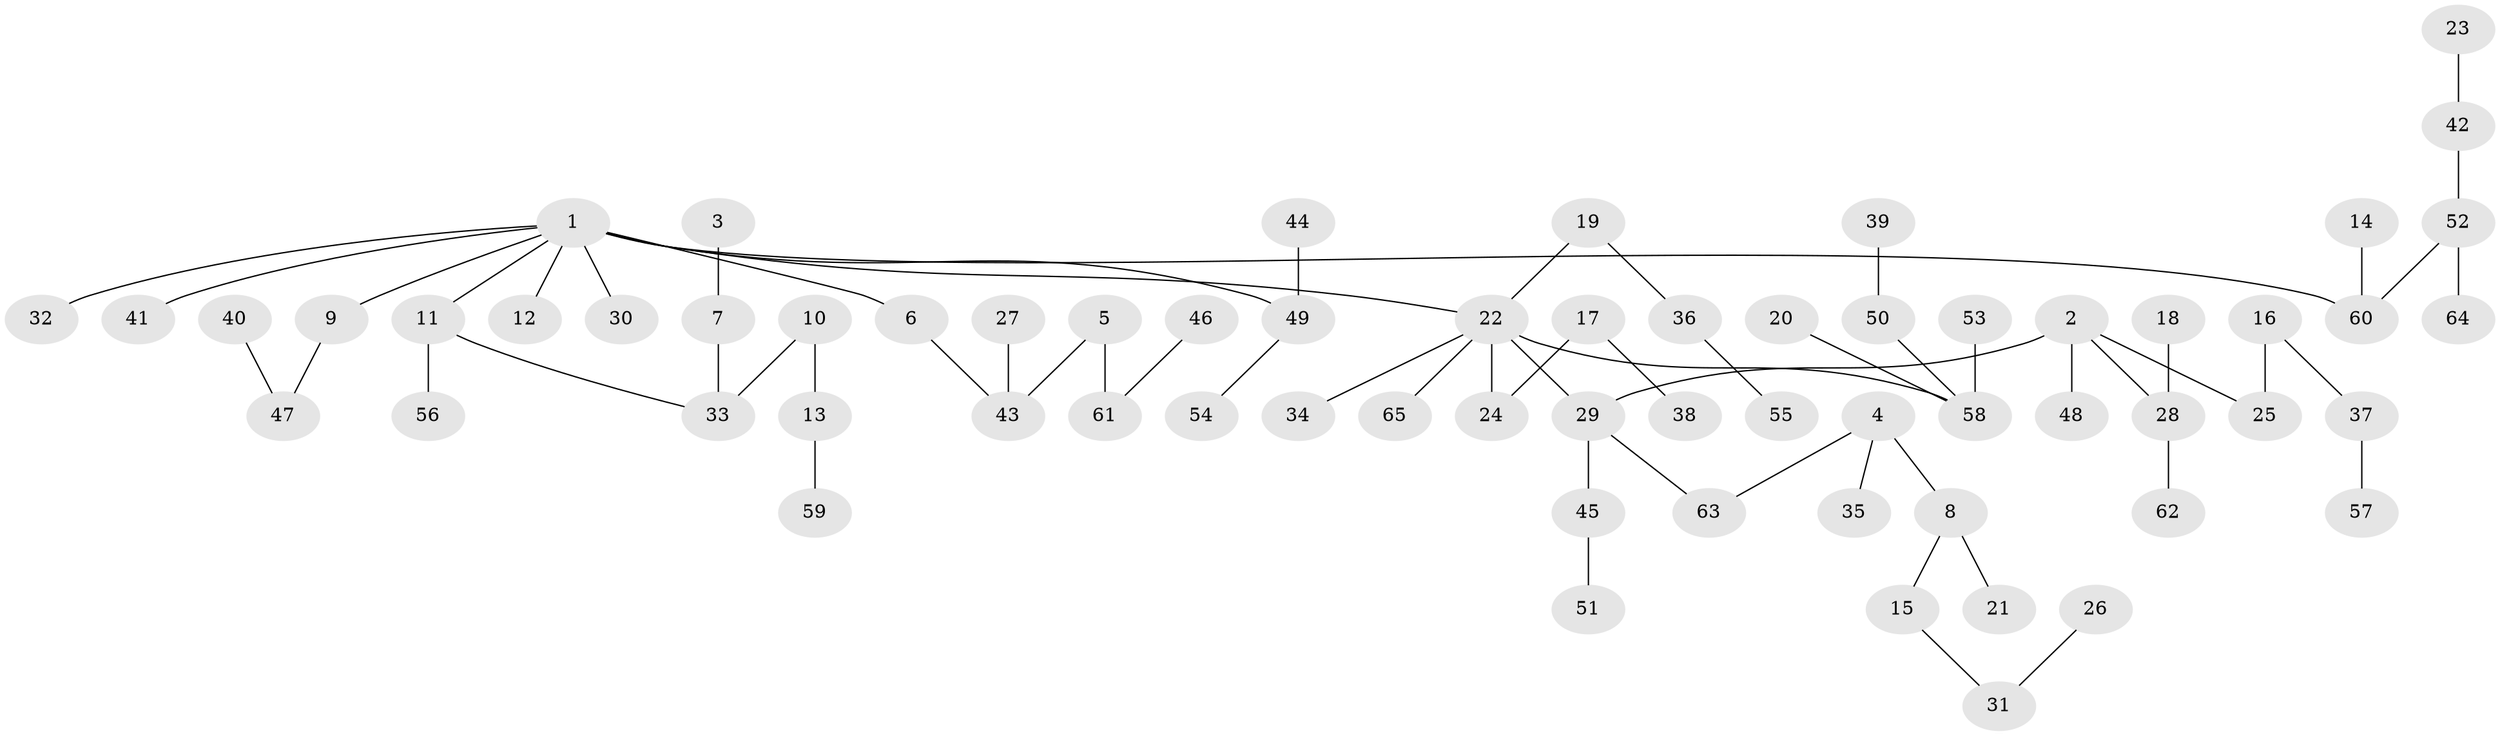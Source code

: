 // original degree distribution, {4: 0.08461538461538462, 6: 0.007692307692307693, 7: 0.007692307692307693, 3: 0.16153846153846155, 5: 0.015384615384615385, 1: 0.46153846153846156, 2: 0.26153846153846155}
// Generated by graph-tools (version 1.1) at 2025/26/03/09/25 03:26:28]
// undirected, 65 vertices, 64 edges
graph export_dot {
graph [start="1"]
  node [color=gray90,style=filled];
  1;
  2;
  3;
  4;
  5;
  6;
  7;
  8;
  9;
  10;
  11;
  12;
  13;
  14;
  15;
  16;
  17;
  18;
  19;
  20;
  21;
  22;
  23;
  24;
  25;
  26;
  27;
  28;
  29;
  30;
  31;
  32;
  33;
  34;
  35;
  36;
  37;
  38;
  39;
  40;
  41;
  42;
  43;
  44;
  45;
  46;
  47;
  48;
  49;
  50;
  51;
  52;
  53;
  54;
  55;
  56;
  57;
  58;
  59;
  60;
  61;
  62;
  63;
  64;
  65;
  1 -- 6 [weight=1.0];
  1 -- 9 [weight=1.0];
  1 -- 11 [weight=1.0];
  1 -- 12 [weight=1.0];
  1 -- 22 [weight=1.0];
  1 -- 30 [weight=1.0];
  1 -- 32 [weight=1.0];
  1 -- 41 [weight=1.0];
  1 -- 49 [weight=1.0];
  1 -- 60 [weight=1.0];
  2 -- 25 [weight=1.0];
  2 -- 28 [weight=1.0];
  2 -- 29 [weight=1.0];
  2 -- 48 [weight=1.0];
  3 -- 7 [weight=1.0];
  4 -- 8 [weight=1.0];
  4 -- 35 [weight=1.0];
  4 -- 63 [weight=1.0];
  5 -- 43 [weight=1.0];
  5 -- 61 [weight=1.0];
  6 -- 43 [weight=1.0];
  7 -- 33 [weight=1.0];
  8 -- 15 [weight=1.0];
  8 -- 21 [weight=1.0];
  9 -- 47 [weight=1.0];
  10 -- 13 [weight=1.0];
  10 -- 33 [weight=1.0];
  11 -- 33 [weight=1.0];
  11 -- 56 [weight=1.0];
  13 -- 59 [weight=1.0];
  14 -- 60 [weight=1.0];
  15 -- 31 [weight=1.0];
  16 -- 25 [weight=1.0];
  16 -- 37 [weight=1.0];
  17 -- 24 [weight=1.0];
  17 -- 38 [weight=1.0];
  18 -- 28 [weight=1.0];
  19 -- 22 [weight=1.0];
  19 -- 36 [weight=1.0];
  20 -- 58 [weight=1.0];
  22 -- 24 [weight=1.0];
  22 -- 29 [weight=1.0];
  22 -- 34 [weight=1.0];
  22 -- 58 [weight=1.0];
  22 -- 65 [weight=1.0];
  23 -- 42 [weight=1.0];
  26 -- 31 [weight=1.0];
  27 -- 43 [weight=1.0];
  28 -- 62 [weight=1.0];
  29 -- 45 [weight=1.0];
  29 -- 63 [weight=1.0];
  36 -- 55 [weight=1.0];
  37 -- 57 [weight=1.0];
  39 -- 50 [weight=1.0];
  40 -- 47 [weight=1.0];
  42 -- 52 [weight=1.0];
  44 -- 49 [weight=1.0];
  45 -- 51 [weight=1.0];
  46 -- 61 [weight=1.0];
  49 -- 54 [weight=1.0];
  50 -- 58 [weight=1.0];
  52 -- 60 [weight=1.0];
  52 -- 64 [weight=1.0];
  53 -- 58 [weight=1.0];
}
